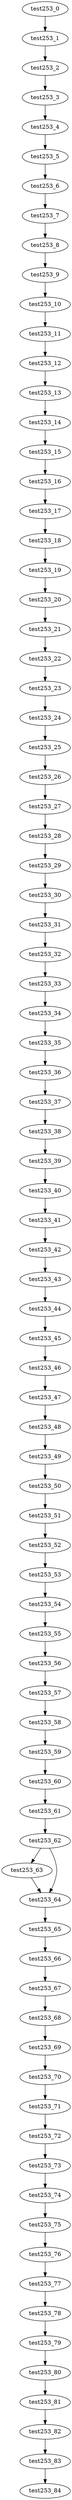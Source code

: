 digraph G {
test253_0->test253_1;
test253_1->test253_2;
test253_2->test253_3;
test253_3->test253_4;
test253_4->test253_5;
test253_5->test253_6;
test253_6->test253_7;
test253_7->test253_8;
test253_8->test253_9;
test253_9->test253_10;
test253_10->test253_11;
test253_11->test253_12;
test253_12->test253_13;
test253_13->test253_14;
test253_14->test253_15;
test253_15->test253_16;
test253_16->test253_17;
test253_17->test253_18;
test253_18->test253_19;
test253_19->test253_20;
test253_20->test253_21;
test253_21->test253_22;
test253_22->test253_23;
test253_23->test253_24;
test253_24->test253_25;
test253_25->test253_26;
test253_26->test253_27;
test253_27->test253_28;
test253_28->test253_29;
test253_29->test253_30;
test253_30->test253_31;
test253_31->test253_32;
test253_32->test253_33;
test253_33->test253_34;
test253_34->test253_35;
test253_35->test253_36;
test253_36->test253_37;
test253_37->test253_38;
test253_38->test253_39;
test253_39->test253_40;
test253_40->test253_41;
test253_41->test253_42;
test253_42->test253_43;
test253_43->test253_44;
test253_44->test253_45;
test253_45->test253_46;
test253_46->test253_47;
test253_47->test253_48;
test253_48->test253_49;
test253_49->test253_50;
test253_50->test253_51;
test253_51->test253_52;
test253_52->test253_53;
test253_53->test253_54;
test253_54->test253_55;
test253_55->test253_56;
test253_56->test253_57;
test253_57->test253_58;
test253_58->test253_59;
test253_59->test253_60;
test253_60->test253_61;
test253_61->test253_62;
test253_62->test253_63;
test253_62->test253_64;
test253_63->test253_64;
test253_64->test253_65;
test253_65->test253_66;
test253_66->test253_67;
test253_67->test253_68;
test253_68->test253_69;
test253_69->test253_70;
test253_70->test253_71;
test253_71->test253_72;
test253_72->test253_73;
test253_73->test253_74;
test253_74->test253_75;
test253_75->test253_76;
test253_76->test253_77;
test253_77->test253_78;
test253_78->test253_79;
test253_79->test253_80;
test253_80->test253_81;
test253_81->test253_82;
test253_82->test253_83;
test253_83->test253_84;

}
